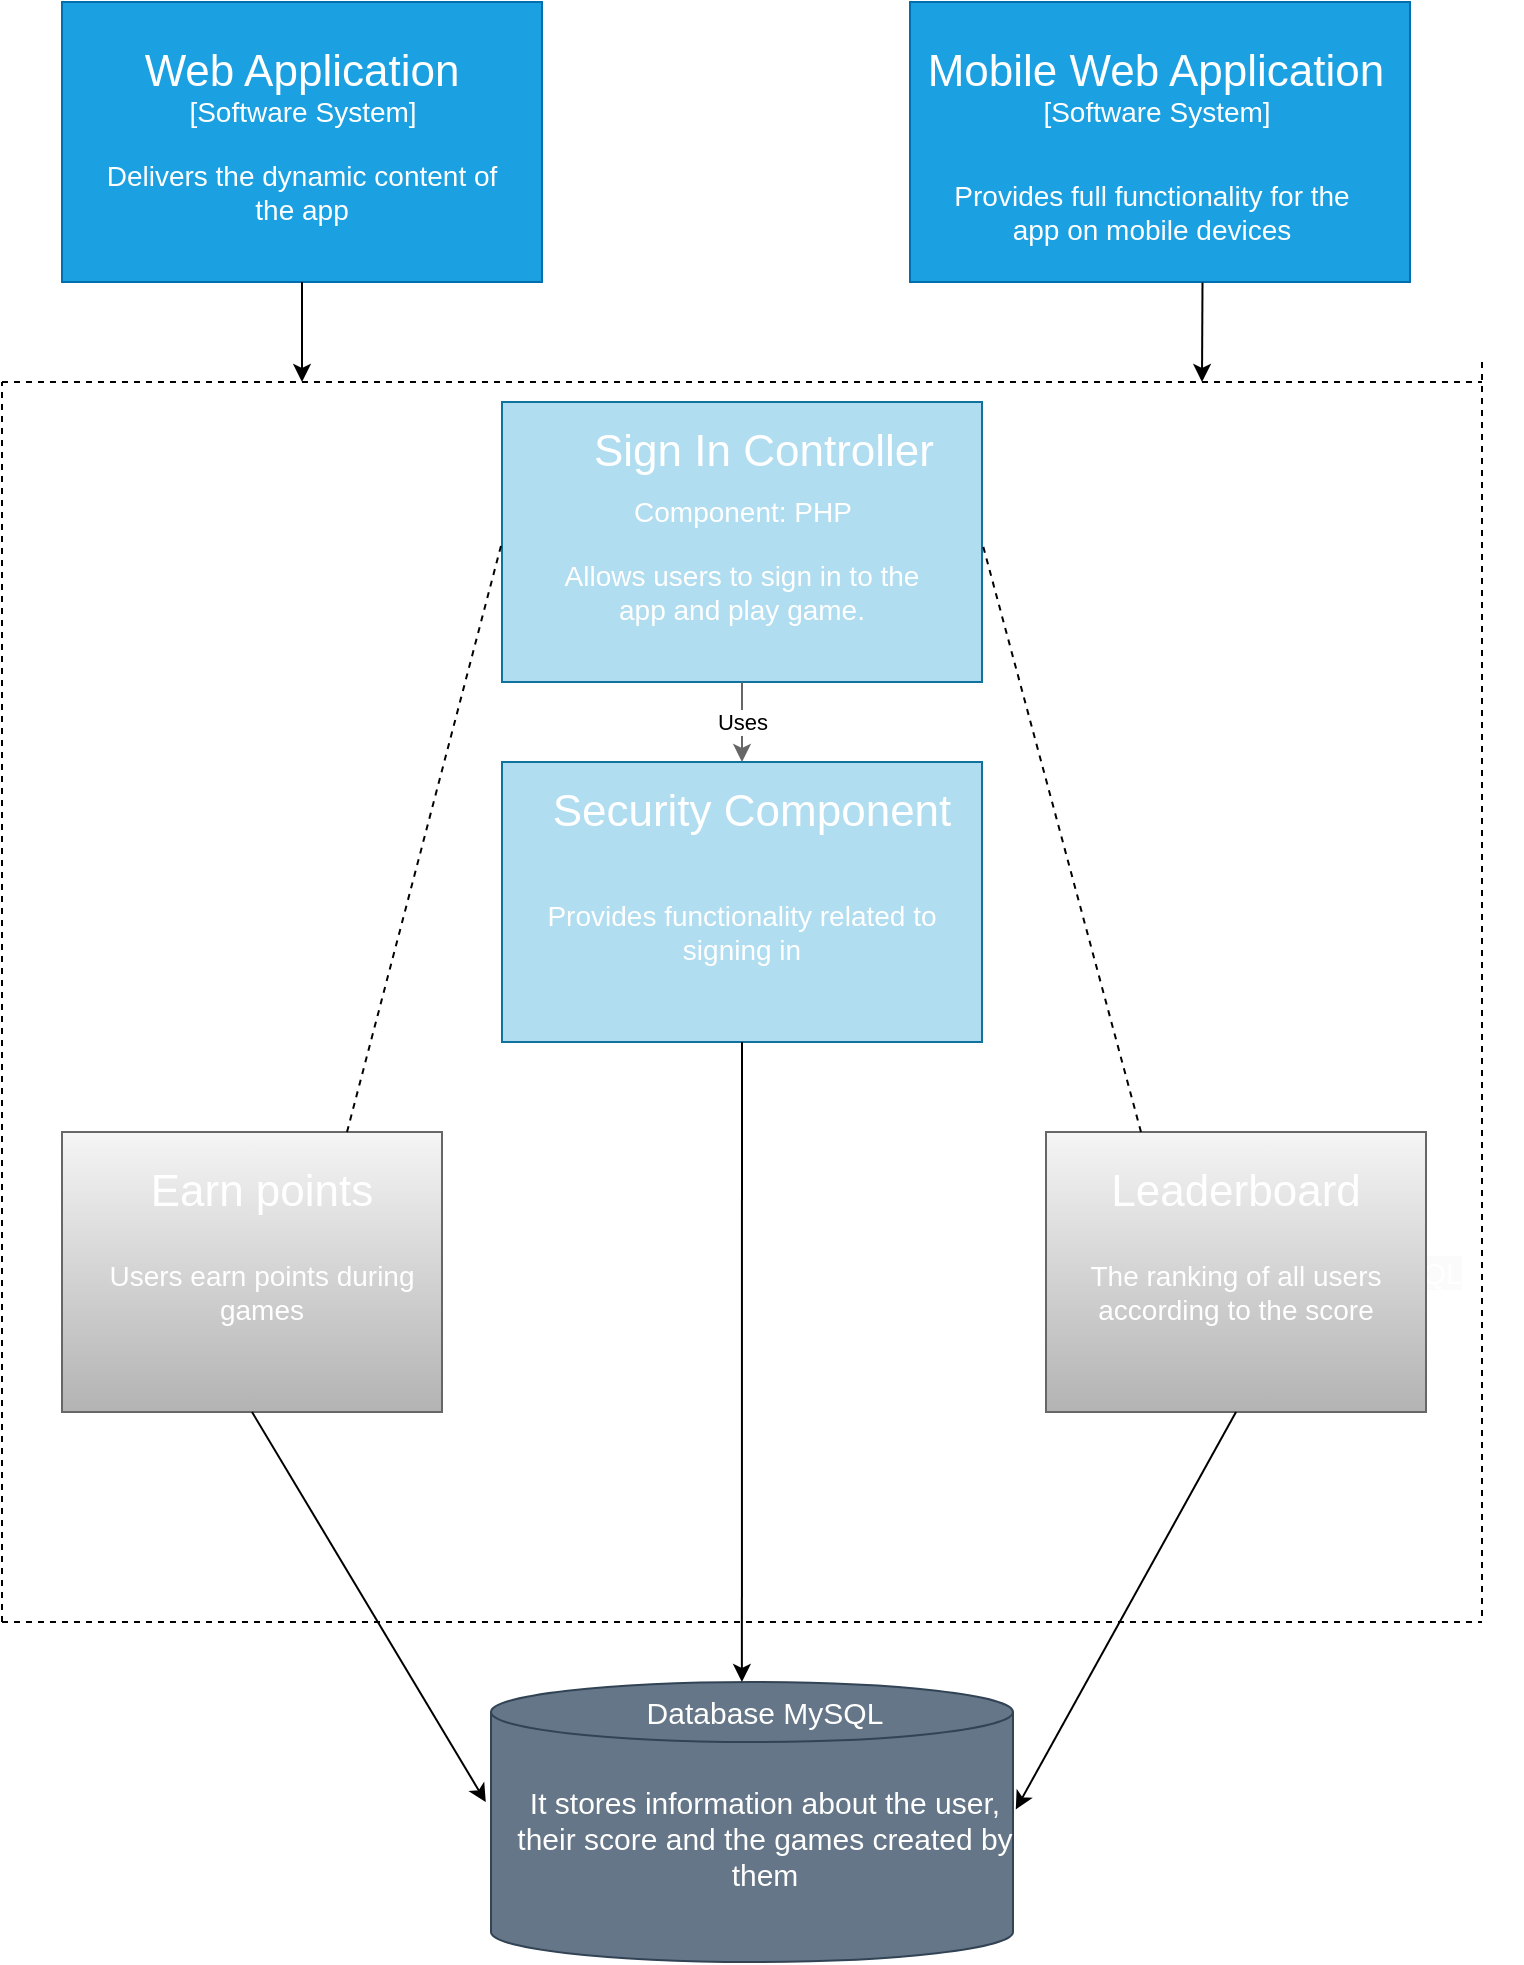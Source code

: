 <mxfile version="21.5.1" type="google">
  <diagram name="Page-1" id="C6SYpTfeDrm3ewodAGLA">
    <mxGraphModel dx="831" dy="1090" grid="1" gridSize="10" guides="1" tooltips="1" connect="1" arrows="1" fold="1" page="1" pageScale="1" pageWidth="827" pageHeight="1169" math="0" shadow="0">
      <root>
        <mxCell id="0" />
        <mxCell id="1" parent="0" />
        <mxCell id="iTNjoexnAtmtu9pE0ld4-1" value="" style="rounded=0;whiteSpace=wrap;html=1;fillColor=#1ba1e2;fontColor=#ffffff;strokeColor=#006EAF;" parent="1" vertex="1">
          <mxGeometry x="504" y="20" width="250" height="140" as="geometry" />
        </mxCell>
        <mxCell id="iTNjoexnAtmtu9pE0ld4-2" value="&lt;font color=&quot;#ffffff&quot; style=&quot;font-size: 14px;&quot;&gt;Provides full functionality for the app on mobile devices&lt;/font&gt;" style="text;html=1;strokeColor=none;fillColor=none;align=center;verticalAlign=middle;whiteSpace=wrap;rounded=0;" parent="1" vertex="1">
          <mxGeometry x="525" y="110" width="200" height="30" as="geometry" />
        </mxCell>
        <mxCell id="iTNjoexnAtmtu9pE0ld4-4" value="&lt;font color=&quot;#ffffff&quot; style=&quot;font-size: 14px;&quot;&gt;[Software System]&lt;/font&gt;" style="text;html=1;strokeColor=none;fillColor=none;align=center;verticalAlign=middle;whiteSpace=wrap;rounded=0;" parent="1" vertex="1">
          <mxGeometry x="568.5" y="60" width="117" height="30" as="geometry" />
        </mxCell>
        <mxCell id="iTNjoexnAtmtu9pE0ld4-5" value="&lt;font style=&quot;&quot; color=&quot;#ffffff&quot;&gt;&lt;font style=&quot;font-size: 22px;&quot;&gt;Mobile Web Application&lt;/font&gt;&lt;br&gt;&lt;/font&gt;" style="text;html=1;strokeColor=none;fillColor=none;align=center;verticalAlign=middle;whiteSpace=wrap;rounded=0;" parent="1" vertex="1">
          <mxGeometry x="500" y="40" width="254" height="30" as="geometry" />
        </mxCell>
        <mxCell id="iTNjoexnAtmtu9pE0ld4-6" value="" style="rounded=0;whiteSpace=wrap;html=1;fillColor=#1ba1e2;strokeColor=#006EAF;fontColor=#ffffff;" parent="1" vertex="1">
          <mxGeometry x="80" y="20" width="240" height="140" as="geometry" />
        </mxCell>
        <mxCell id="iTNjoexnAtmtu9pE0ld4-7" value="" style="rounded=0;whiteSpace=wrap;html=1;fillColor=#b1ddf0;strokeColor=#10739e;" parent="1" vertex="1">
          <mxGeometry x="300" y="220" width="240" height="140" as="geometry" />
        </mxCell>
        <mxCell id="iTNjoexnAtmtu9pE0ld4-8" value="" style="rounded=0;whiteSpace=wrap;html=1;fillColor=#b1ddf0;strokeColor=#10739e;" parent="1" vertex="1">
          <mxGeometry x="300" y="400" width="240" height="140" as="geometry" />
        </mxCell>
        <mxCell id="iTNjoexnAtmtu9pE0ld4-10" value="&lt;font color=&quot;#ffffff&quot; style=&quot;font-size: 14px;&quot;&gt;Allows users to sign in to the app and play game.&lt;/font&gt;" style="text;html=1;strokeColor=none;fillColor=none;align=center;verticalAlign=middle;whiteSpace=wrap;rounded=0;" parent="1" vertex="1">
          <mxGeometry x="320" y="300" width="200" height="30" as="geometry" />
        </mxCell>
        <mxCell id="iTNjoexnAtmtu9pE0ld4-12" value="&lt;font style=&quot;&quot; color=&quot;#ffffff&quot;&gt;&lt;font style=&quot;font-size: 22px;&quot;&gt;Sign In Controller&lt;/font&gt;&lt;br&gt;&lt;/font&gt;" style="text;html=1;strokeColor=none;fillColor=none;align=center;verticalAlign=middle;whiteSpace=wrap;rounded=0;" parent="1" vertex="1">
          <mxGeometry x="304.38" y="230" width="254" height="30" as="geometry" />
        </mxCell>
        <mxCell id="iTNjoexnAtmtu9pE0ld4-13" value="&lt;font color=&quot;#ffffff&quot; style=&quot;font-size: 14px;&quot;&gt;Component: PHP&lt;/font&gt;" style="text;html=1;strokeColor=none;fillColor=none;align=center;verticalAlign=middle;whiteSpace=wrap;rounded=0;" parent="1" vertex="1">
          <mxGeometry x="361.5" y="260" width="117" height="30" as="geometry" />
        </mxCell>
        <mxCell id="iTNjoexnAtmtu9pE0ld4-16" value="&lt;font style=&quot;&quot; color=&quot;#ffffff&quot;&gt;&lt;span style=&quot;font-size: 22px;&quot;&gt;Security Component&lt;/span&gt;&lt;br&gt;&lt;/font&gt;" style="text;html=1;strokeColor=none;fillColor=none;align=center;verticalAlign=middle;whiteSpace=wrap;rounded=0;" parent="1" vertex="1">
          <mxGeometry x="298" y="410" width="254" height="30" as="geometry" />
        </mxCell>
        <mxCell id="iTNjoexnAtmtu9pE0ld4-22" value="" style="shape=cylinder3;whiteSpace=wrap;html=1;boundedLbl=1;backgroundOutline=1;size=15;fillColor=#647687;strokeColor=#314354;fontColor=#ffffff;" parent="1" vertex="1">
          <mxGeometry x="294.5" y="860" width="261" height="140" as="geometry" />
        </mxCell>
        <mxCell id="iTNjoexnAtmtu9pE0ld4-23" value="" style="endArrow=none;dashed=1;html=1;rounded=0;" parent="1" edge="1">
          <mxGeometry width="50" height="50" relative="1" as="geometry">
            <mxPoint x="50" y="830" as="sourcePoint" />
            <mxPoint x="790" y="830" as="targetPoint" />
          </mxGeometry>
        </mxCell>
        <mxCell id="iTNjoexnAtmtu9pE0ld4-24" value="" style="endArrow=none;dashed=1;html=1;rounded=0;" parent="1" edge="1">
          <mxGeometry width="50" height="50" relative="1" as="geometry">
            <mxPoint x="790" y="200" as="sourcePoint" />
            <mxPoint x="790" y="830" as="targetPoint" />
          </mxGeometry>
        </mxCell>
        <mxCell id="iTNjoexnAtmtu9pE0ld4-25" value="" style="endArrow=none;dashed=1;html=1;rounded=0;" parent="1" edge="1">
          <mxGeometry width="50" height="50" relative="1" as="geometry">
            <mxPoint x="50" y="210" as="sourcePoint" />
            <mxPoint x="790" y="210" as="targetPoint" />
          </mxGeometry>
        </mxCell>
        <mxCell id="iTNjoexnAtmtu9pE0ld4-26" value="" style="endArrow=none;dashed=1;html=1;rounded=0;" parent="1" edge="1">
          <mxGeometry width="50" height="50" relative="1" as="geometry">
            <mxPoint x="50" y="830" as="sourcePoint" />
            <mxPoint x="50" y="210" as="targetPoint" />
          </mxGeometry>
        </mxCell>
        <mxCell id="iTNjoexnAtmtu9pE0ld4-27" value="&lt;span style=&quot;color: rgb(255, 255, 255); font-family: Helvetica; font-size: 15px; font-style: normal; font-variant-ligatures: normal; font-variant-caps: normal; font-weight: 400; letter-spacing: normal; orphans: 2; text-align: center; text-indent: 0px; text-transform: none; widows: 2; word-spacing: 0px; -webkit-text-stroke-width: 0px; background-color: rgb(251, 251, 251); text-decoration-thickness: initial; text-decoration-style: initial; text-decoration-color: initial; float: none; display: inline !important;&quot;&gt;Database MySQL&lt;/span&gt;" style="text;whiteSpace=wrap;html=1;" parent="1" vertex="1">
          <mxGeometry x="660" y="640" width="150" height="40" as="geometry" />
        </mxCell>
        <mxCell id="iTNjoexnAtmtu9pE0ld4-28" value="&lt;font color=&quot;#ffffff&quot; style=&quot;font-size: 15px;&quot;&gt;Database MySQL&lt;/font&gt;" style="text;html=1;strokeColor=none;fillColor=none;align=center;verticalAlign=middle;whiteSpace=wrap;rounded=0;" parent="1" vertex="1">
          <mxGeometry x="349.75" y="860" width="163.25" height="30" as="geometry" />
        </mxCell>
        <mxCell id="iTNjoexnAtmtu9pE0ld4-29" value="&lt;font style=&quot;font-size: 15px;&quot; color=&quot;#ffffff&quot;&gt;It stores information about the user, their score and the games created by them&lt;/font&gt;" style="text;html=1;strokeColor=none;fillColor=none;align=center;verticalAlign=middle;whiteSpace=wrap;rounded=0;" parent="1" vertex="1">
          <mxGeometry x="305.86" y="910" width="251.03" height="55" as="geometry" />
        </mxCell>
        <mxCell id="lYapiN6xYkBUisJP2CZ3-1" value="&lt;font style=&quot;&quot; color=&quot;#ffffff&quot;&gt;&lt;font style=&quot;font-size: 22px;&quot;&gt;Web Application&lt;/font&gt;&lt;br&gt;&lt;/font&gt;" style="text;html=1;strokeColor=none;fillColor=none;align=center;verticalAlign=middle;whiteSpace=wrap;rounded=0;" vertex="1" parent="1">
          <mxGeometry x="100" y="40" width="200" height="30" as="geometry" />
        </mxCell>
        <mxCell id="lYapiN6xYkBUisJP2CZ3-2" value="&lt;font style=&quot;font-size: 14px;&quot; color=&quot;#ffffff&quot;&gt;Delivers the dynamic content of the app&lt;/font&gt;" style="text;html=1;strokeColor=none;fillColor=none;align=center;verticalAlign=middle;whiteSpace=wrap;rounded=0;" vertex="1" parent="1">
          <mxGeometry x="100" y="100" width="200" height="30" as="geometry" />
        </mxCell>
        <mxCell id="lYapiN6xYkBUisJP2CZ3-3" value="&lt;font color=&quot;#ffffff&quot;&gt;&lt;span style=&quot;font-size: 14px;&quot;&gt;[Software System]&lt;/span&gt;&lt;/font&gt;" style="text;html=1;strokeColor=none;fillColor=none;align=center;verticalAlign=middle;whiteSpace=wrap;rounded=0;" vertex="1" parent="1">
          <mxGeometry x="141.5" y="60" width="117" height="30" as="geometry" />
        </mxCell>
        <mxCell id="lYapiN6xYkBUisJP2CZ3-5" value="&lt;font color=&quot;#ffffff&quot; style=&quot;font-size: 14px;&quot;&gt;Provides functionality related to signing in&lt;/font&gt;" style="text;html=1;strokeColor=none;fillColor=none;align=center;verticalAlign=middle;whiteSpace=wrap;rounded=0;" vertex="1" parent="1">
          <mxGeometry x="320" y="470" width="200" height="30" as="geometry" />
        </mxCell>
        <mxCell id="lYapiN6xYkBUisJP2CZ3-7" value="" style="rounded=0;whiteSpace=wrap;html=1;fillColor=#f5f5f5;strokeColor=#666666;gradientColor=#b3b3b3;" vertex="1" parent="1">
          <mxGeometry x="80" y="585" width="190" height="140" as="geometry" />
        </mxCell>
        <mxCell id="lYapiN6xYkBUisJP2CZ3-8" value="" style="rounded=0;whiteSpace=wrap;html=1;fillColor=#f5f5f5;strokeColor=#666666;gradientColor=#b3b3b3;" vertex="1" parent="1">
          <mxGeometry x="572" y="585" width="190" height="140" as="geometry" />
        </mxCell>
        <mxCell id="lYapiN6xYkBUisJP2CZ3-9" value="&lt;font style=&quot;&quot; color=&quot;#ffffff&quot;&gt;&lt;font style=&quot;font-size: 22px;&quot;&gt;Earn points&lt;/font&gt;&lt;br&gt;&lt;/font&gt;" style="text;html=1;strokeColor=none;fillColor=none;align=center;verticalAlign=middle;whiteSpace=wrap;rounded=0;" vertex="1" parent="1">
          <mxGeometry x="53" y="600" width="254" height="30" as="geometry" />
        </mxCell>
        <mxCell id="lYapiN6xYkBUisJP2CZ3-12" value="&lt;font style=&quot;font-size: 14px;&quot; color=&quot;#ffffff&quot;&gt;Users earn points during games&lt;/font&gt;" style="text;html=1;strokeColor=none;fillColor=none;align=center;verticalAlign=middle;whiteSpace=wrap;rounded=0;" vertex="1" parent="1">
          <mxGeometry x="80" y="650" width="200" height="30" as="geometry" />
        </mxCell>
        <mxCell id="lYapiN6xYkBUisJP2CZ3-13" value="&lt;font style=&quot;&quot; color=&quot;#ffffff&quot;&gt;&lt;font style=&quot;font-size: 22px;&quot;&gt;Leaderboard&lt;/font&gt;&lt;br&gt;&lt;/font&gt;" style="text;html=1;strokeColor=none;fillColor=none;align=center;verticalAlign=middle;whiteSpace=wrap;rounded=0;" vertex="1" parent="1">
          <mxGeometry x="540" y="600" width="254" height="30" as="geometry" />
        </mxCell>
        <mxCell id="lYapiN6xYkBUisJP2CZ3-14" value="&lt;font style=&quot;font-size: 14px;&quot; color=&quot;#ffffff&quot;&gt;The ranking of all users according to the score&lt;/font&gt;" style="text;html=1;strokeColor=none;fillColor=none;align=center;verticalAlign=middle;whiteSpace=wrap;rounded=0;" vertex="1" parent="1">
          <mxGeometry x="567" y="650" width="200" height="30" as="geometry" />
        </mxCell>
        <mxCell id="lYapiN6xYkBUisJP2CZ3-28" value="" style="endArrow=classic;html=1;rounded=0;fillColor=#f5f5f5;gradientColor=#b3b3b3;strokeColor=#666666;entryX=0.5;entryY=0;entryDx=0;entryDy=0;exitX=0.5;exitY=1;exitDx=0;exitDy=0;" edge="1" parent="1" source="iTNjoexnAtmtu9pE0ld4-7" target="iTNjoexnAtmtu9pE0ld4-8">
          <mxGeometry relative="1" as="geometry">
            <mxPoint x="370" y="380" as="sourcePoint" />
            <mxPoint x="470" y="380" as="targetPoint" />
          </mxGeometry>
        </mxCell>
        <mxCell id="lYapiN6xYkBUisJP2CZ3-29" value="Uses&lt;br&gt;" style="edgeLabel;resizable=0;html=1;align=center;verticalAlign=middle;" connectable="0" vertex="1" parent="lYapiN6xYkBUisJP2CZ3-28">
          <mxGeometry relative="1" as="geometry" />
        </mxCell>
        <mxCell id="lYapiN6xYkBUisJP2CZ3-31" value="" style="endArrow=none;dashed=1;html=1;rounded=0;exitX=0.75;exitY=0;exitDx=0;exitDy=0;entryX=0;entryY=0.5;entryDx=0;entryDy=0;" edge="1" parent="1" source="lYapiN6xYkBUisJP2CZ3-7" target="iTNjoexnAtmtu9pE0ld4-7">
          <mxGeometry width="50" height="50" relative="1" as="geometry">
            <mxPoint x="340" y="590" as="sourcePoint" />
            <mxPoint x="390" y="540" as="targetPoint" />
          </mxGeometry>
        </mxCell>
        <mxCell id="lYapiN6xYkBUisJP2CZ3-32" value="" style="endArrow=none;dashed=1;html=1;rounded=0;exitX=0.25;exitY=0;exitDx=0;exitDy=0;entryX=1;entryY=0.5;entryDx=0;entryDy=0;" edge="1" parent="1" source="lYapiN6xYkBUisJP2CZ3-8" target="iTNjoexnAtmtu9pE0ld4-7">
          <mxGeometry width="50" height="50" relative="1" as="geometry">
            <mxPoint x="340" y="590" as="sourcePoint" />
            <mxPoint x="390" y="540" as="targetPoint" />
          </mxGeometry>
        </mxCell>
        <mxCell id="lYapiN6xYkBUisJP2CZ3-33" value="" style="endArrow=classic;html=1;rounded=0;entryX=0.43;entryY=0;entryDx=0;entryDy=0;exitX=0.5;exitY=1;exitDx=0;exitDy=0;entryPerimeter=0;" edge="1" parent="1" source="iTNjoexnAtmtu9pE0ld4-8" target="iTNjoexnAtmtu9pE0ld4-28">
          <mxGeometry width="50" height="50" relative="1" as="geometry">
            <mxPoint x="350" y="620" as="sourcePoint" />
            <mxPoint x="400" y="570" as="targetPoint" />
          </mxGeometry>
        </mxCell>
        <mxCell id="lYapiN6xYkBUisJP2CZ3-34" value="" style="endArrow=classic;html=1;rounded=0;exitX=0.5;exitY=1;exitDx=0;exitDy=0;" edge="1" parent="1" source="iTNjoexnAtmtu9pE0ld4-6">
          <mxGeometry width="50" height="50" relative="1" as="geometry">
            <mxPoint x="400" y="560" as="sourcePoint" />
            <mxPoint x="200" y="210" as="targetPoint" />
          </mxGeometry>
        </mxCell>
        <mxCell id="lYapiN6xYkBUisJP2CZ3-35" value="" style="endArrow=classic;html=1;rounded=0;exitX=0.585;exitY=1.002;exitDx=0;exitDy=0;exitPerimeter=0;" edge="1" parent="1" source="iTNjoexnAtmtu9pE0ld4-1">
          <mxGeometry width="50" height="50" relative="1" as="geometry">
            <mxPoint x="400" y="560" as="sourcePoint" />
            <mxPoint x="650" y="210" as="targetPoint" />
          </mxGeometry>
        </mxCell>
        <mxCell id="lYapiN6xYkBUisJP2CZ3-36" value="" style="endArrow=classic;html=1;rounded=0;entryX=-0.01;entryY=0.429;entryDx=0;entryDy=0;entryPerimeter=0;exitX=0.5;exitY=1;exitDx=0;exitDy=0;" edge="1" parent="1" source="lYapiN6xYkBUisJP2CZ3-7" target="iTNjoexnAtmtu9pE0ld4-22">
          <mxGeometry width="50" height="50" relative="1" as="geometry">
            <mxPoint x="380" y="550" as="sourcePoint" />
            <mxPoint x="430" y="500" as="targetPoint" />
          </mxGeometry>
        </mxCell>
        <mxCell id="lYapiN6xYkBUisJP2CZ3-37" value="" style="endArrow=classic;html=1;rounded=0;entryX=1;entryY=0.25;entryDx=0;entryDy=0;exitX=0.5;exitY=1;exitDx=0;exitDy=0;" edge="1" parent="1" source="lYapiN6xYkBUisJP2CZ3-8" target="iTNjoexnAtmtu9pE0ld4-29">
          <mxGeometry width="50" height="50" relative="1" as="geometry">
            <mxPoint x="185" y="735" as="sourcePoint" />
            <mxPoint x="302" y="930" as="targetPoint" />
          </mxGeometry>
        </mxCell>
      </root>
    </mxGraphModel>
  </diagram>
</mxfile>
